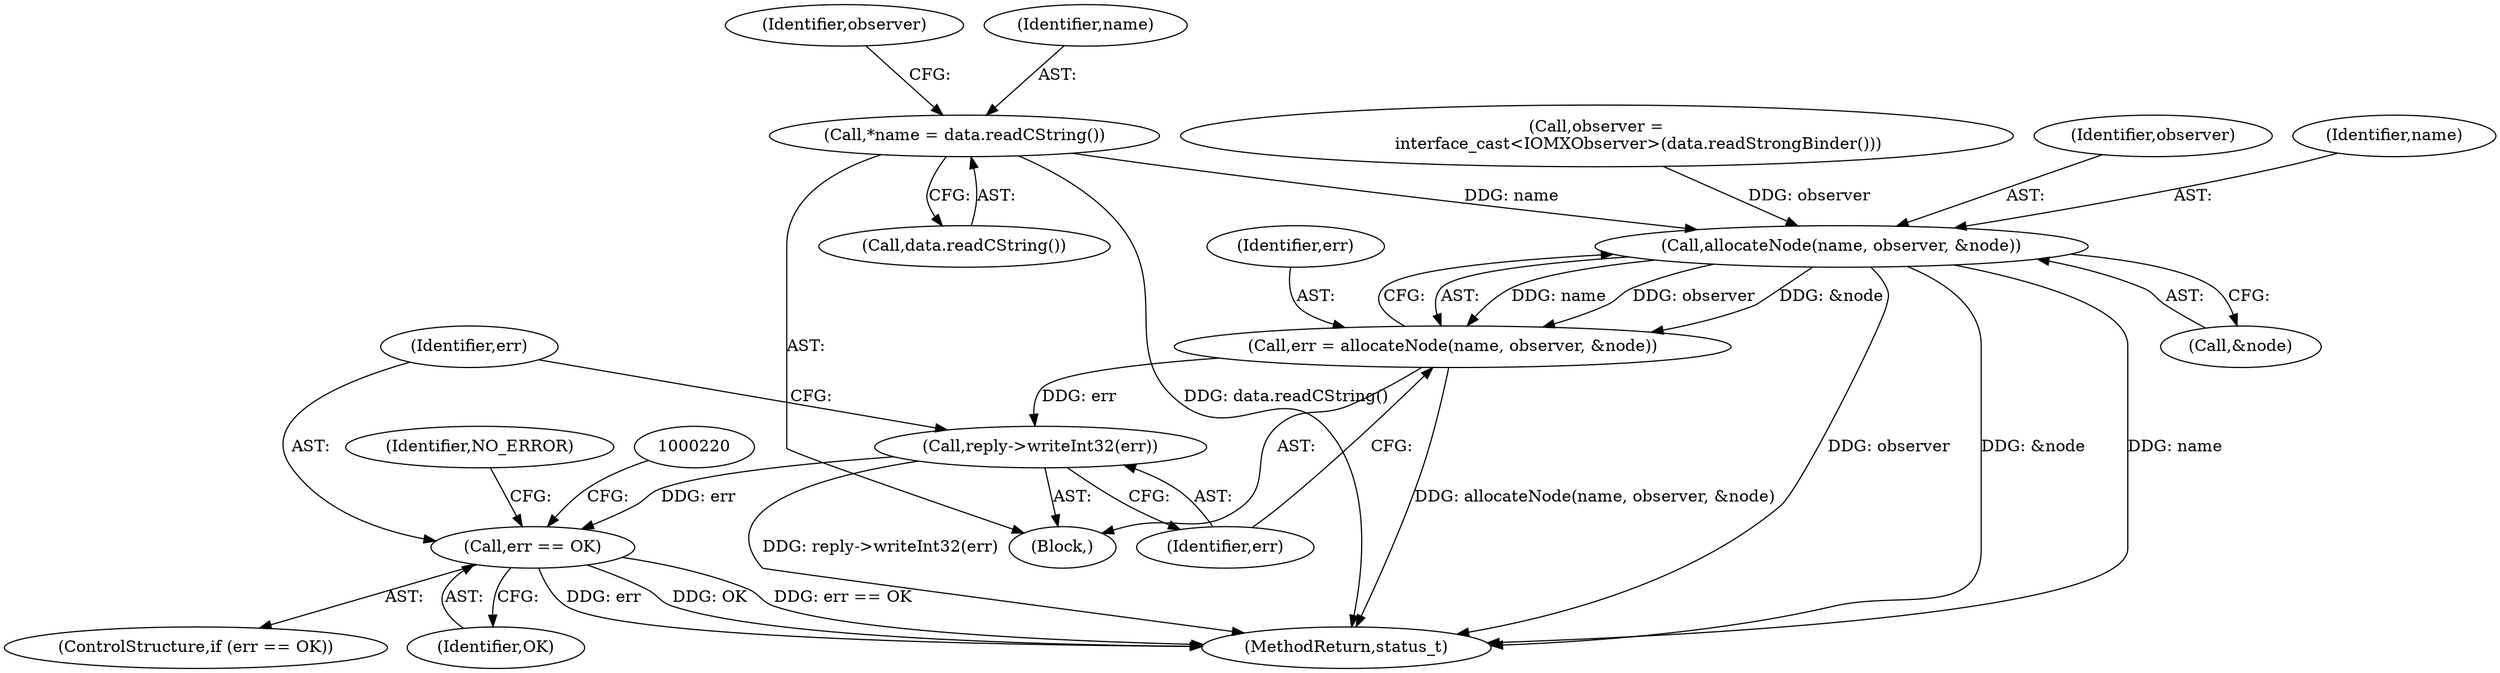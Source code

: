 digraph "0_Android_8d87321b704cb3f88e8cae668937d001fd63d5e3@API" {
"1000191" [label="(Call,*name = data.readCString())"];
"1000206" [label="(Call,allocateNode(name, observer, &node))"];
"1000204" [label="(Call,err = allocateNode(name, observer, &node))"];
"1000211" [label="(Call,reply->writeInt32(err))"];
"1000214" [label="(Call,err == OK)"];
"1000208" [label="(Identifier,observer)"];
"1001207" [label="(MethodReturn,status_t)"];
"1000185" [label="(Block,)"];
"1000213" [label="(ControlStructure,if (err == OK))"];
"1000223" [label="(Identifier,NO_ERROR)"];
"1000191" [label="(Call,*name = data.readCString())"];
"1000206" [label="(Call,allocateNode(name, observer, &node))"];
"1000207" [label="(Identifier,name)"];
"1000204" [label="(Call,err = allocateNode(name, observer, &node))"];
"1000216" [label="(Identifier,OK)"];
"1000205" [label="(Identifier,err)"];
"1000214" [label="(Call,err == OK)"];
"1000209" [label="(Call,&node)"];
"1000193" [label="(Call,data.readCString())"];
"1000211" [label="(Call,reply->writeInt32(err))"];
"1000215" [label="(Identifier,err)"];
"1000196" [label="(Identifier,observer)"];
"1000212" [label="(Identifier,err)"];
"1000192" [label="(Identifier,name)"];
"1000195" [label="(Call,observer =\n                interface_cast<IOMXObserver>(data.readStrongBinder()))"];
"1000191" -> "1000185"  [label="AST: "];
"1000191" -> "1000193"  [label="CFG: "];
"1000192" -> "1000191"  [label="AST: "];
"1000193" -> "1000191"  [label="AST: "];
"1000196" -> "1000191"  [label="CFG: "];
"1000191" -> "1001207"  [label="DDG: data.readCString()"];
"1000191" -> "1000206"  [label="DDG: name"];
"1000206" -> "1000204"  [label="AST: "];
"1000206" -> "1000209"  [label="CFG: "];
"1000207" -> "1000206"  [label="AST: "];
"1000208" -> "1000206"  [label="AST: "];
"1000209" -> "1000206"  [label="AST: "];
"1000204" -> "1000206"  [label="CFG: "];
"1000206" -> "1001207"  [label="DDG: &node"];
"1000206" -> "1001207"  [label="DDG: observer"];
"1000206" -> "1001207"  [label="DDG: name"];
"1000206" -> "1000204"  [label="DDG: name"];
"1000206" -> "1000204"  [label="DDG: observer"];
"1000206" -> "1000204"  [label="DDG: &node"];
"1000195" -> "1000206"  [label="DDG: observer"];
"1000204" -> "1000185"  [label="AST: "];
"1000205" -> "1000204"  [label="AST: "];
"1000212" -> "1000204"  [label="CFG: "];
"1000204" -> "1001207"  [label="DDG: allocateNode(name, observer, &node)"];
"1000204" -> "1000211"  [label="DDG: err"];
"1000211" -> "1000185"  [label="AST: "];
"1000211" -> "1000212"  [label="CFG: "];
"1000212" -> "1000211"  [label="AST: "];
"1000215" -> "1000211"  [label="CFG: "];
"1000211" -> "1001207"  [label="DDG: reply->writeInt32(err)"];
"1000211" -> "1000214"  [label="DDG: err"];
"1000214" -> "1000213"  [label="AST: "];
"1000214" -> "1000216"  [label="CFG: "];
"1000215" -> "1000214"  [label="AST: "];
"1000216" -> "1000214"  [label="AST: "];
"1000220" -> "1000214"  [label="CFG: "];
"1000223" -> "1000214"  [label="CFG: "];
"1000214" -> "1001207"  [label="DDG: OK"];
"1000214" -> "1001207"  [label="DDG: err == OK"];
"1000214" -> "1001207"  [label="DDG: err"];
}
